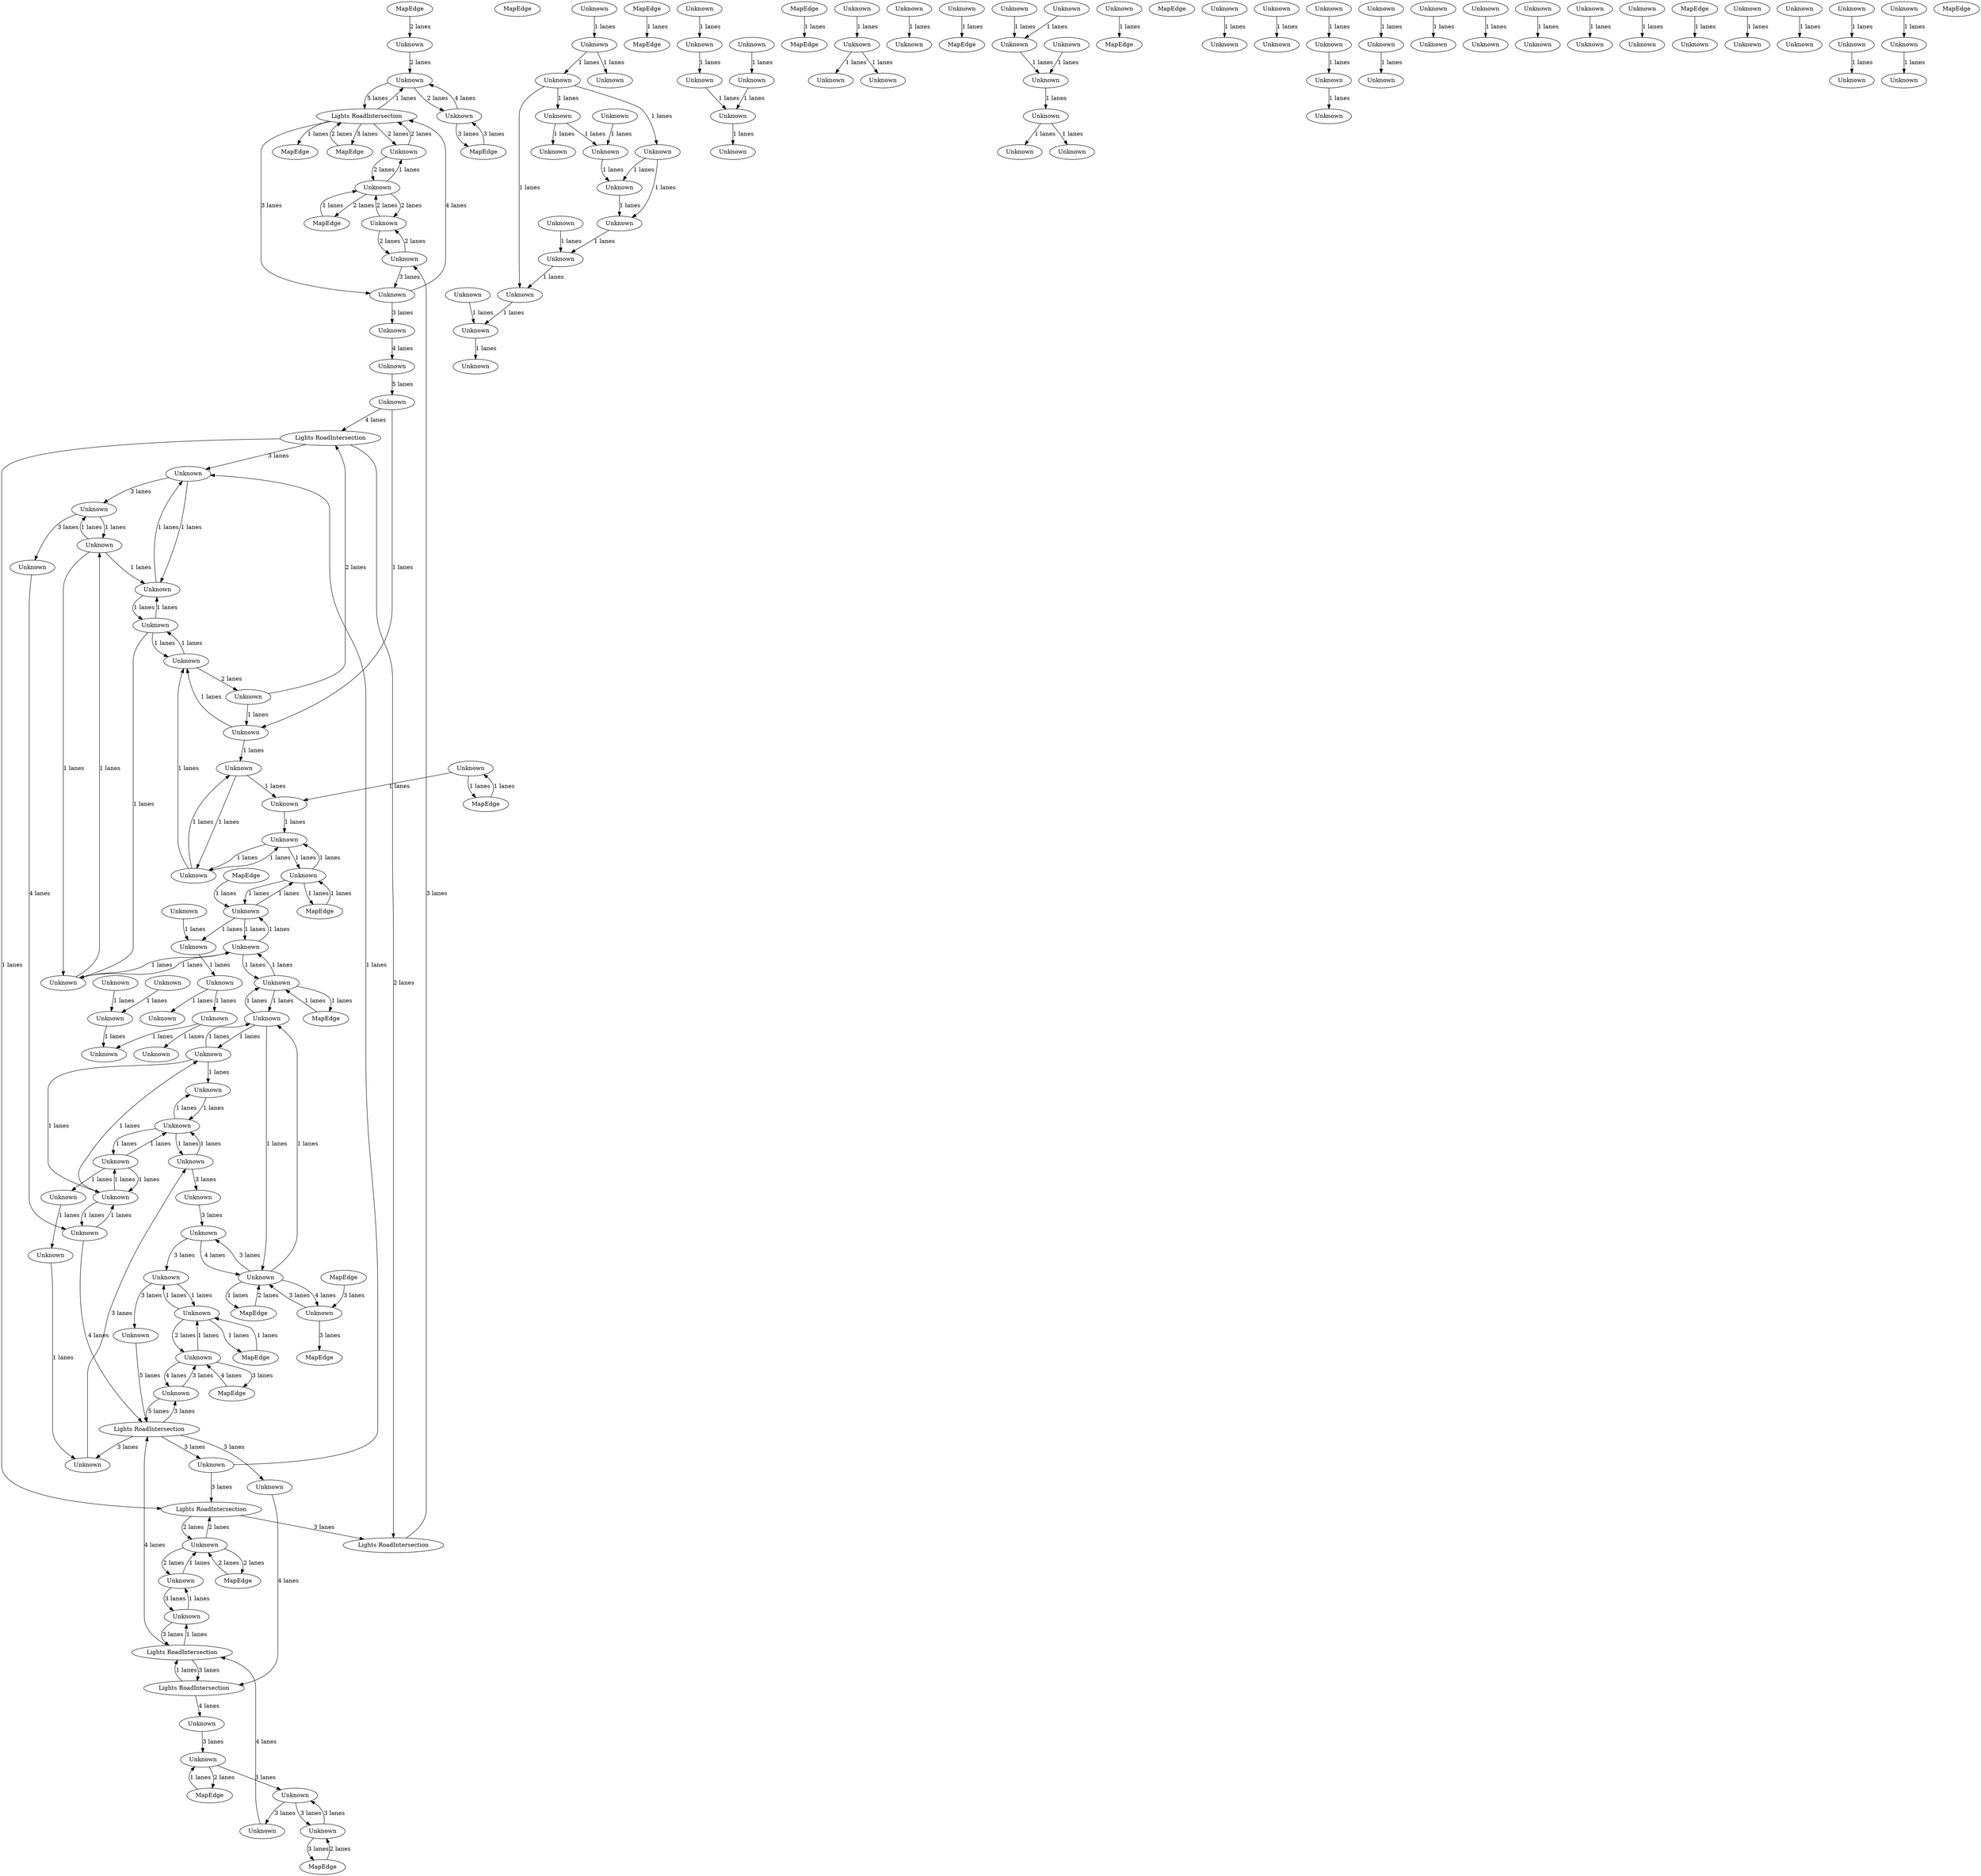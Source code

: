 digraph {
    0 [ label = "MapEdge" ]
    1 [ label = "MapEdge" ]
    2 [ label = "Lights RoadIntersection" ]
    3 [ label = "Unknown" ]
    4 [ label = "MapEdge" ]
    5 [ label = "Unknown" ]
    6 [ label = "Unknown" ]
    7 [ label = "Lights RoadIntersection" ]
    8 [ label = "Unknown" ]
    9 [ label = "MapEdge" ]
    10 [ label = "Unknown" ]
    11 [ label = "Unknown" ]
    12 [ label = "Unknown" ]
    13 [ label = "Unknown" ]
    14 [ label = "Unknown" ]
    15 [ label = "Unknown" ]
    16 [ label = "MapEdge" ]
    17 [ label = "MapEdge" ]
    18 [ label = "MapEdge" ]
    19 [ label = "Unknown" ]
    20 [ label = "Unknown" ]
    21 [ label = "Unknown" ]
    22 [ label = "Unknown" ]
    23 [ label = "Unknown" ]
    24 [ label = "MapEdge" ]
    25 [ label = "Unknown" ]
    26 [ label = "Unknown" ]
    27 [ label = "Unknown" ]
    28 [ label = "Unknown" ]
    29 [ label = "Unknown" ]
    30 [ label = "Unknown" ]
    31 [ label = "Unknown" ]
    32 [ label = "MapEdge" ]
    33 [ label = "MapEdge" ]
    34 [ label = "Unknown" ]
    35 [ label = "Unknown" ]
    36 [ label = "Unknown" ]
    37 [ label = "MapEdge" ]
    38 [ label = "Unknown" ]
    39 [ label = "Unknown" ]
    40 [ label = "Unknown" ]
    41 [ label = "Unknown" ]
    42 [ label = "Unknown" ]
    43 [ label = "Lights RoadIntersection" ]
    44 [ label = "MapEdge" ]
    45 [ label = "Unknown" ]
    46 [ label = "Unknown" ]
    47 [ label = "Unknown" ]
    48 [ label = "Unknown" ]
    49 [ label = "Unknown" ]
    50 [ label = "Unknown" ]
    51 [ label = "Unknown" ]
    52 [ label = "Unknown" ]
    53 [ label = "Unknown" ]
    54 [ label = "Unknown" ]
    55 [ label = "Unknown" ]
    56 [ label = "MapEdge" ]
    57 [ label = "MapEdge" ]
    58 [ label = "Unknown" ]
    59 [ label = "Unknown" ]
    60 [ label = "MapEdge" ]
    61 [ label = "Unknown" ]
    62 [ label = "Unknown" ]
    63 [ label = "Unknown" ]
    64 [ label = "Unknown" ]
    65 [ label = "Unknown" ]
    66 [ label = "Unknown" ]
    67 [ label = "Unknown" ]
    68 [ label = "Unknown" ]
    69 [ label = "Unknown" ]
    70 [ label = "Unknown" ]
    71 [ label = "Unknown" ]
    72 [ label = "Unknown" ]
    73 [ label = "Unknown" ]
    74 [ label = "Unknown" ]
    75 [ label = "Unknown" ]
    76 [ label = "Unknown" ]
    77 [ label = "Unknown" ]
    78 [ label = "MapEdge" ]
    79 [ label = "Unknown" ]
    80 [ label = "Unknown" ]
    81 [ label = "MapEdge" ]
    82 [ label = "Unknown" ]
    83 [ label = "MapEdge" ]
    84 [ label = "Unknown" ]
    85 [ label = "MapEdge" ]
    86 [ label = "MapEdge" ]
    87 [ label = "Unknown" ]
    88 [ label = "Unknown" ]
    89 [ label = "Unknown" ]
    90 [ label = "Unknown" ]
    91 [ label = "Unknown" ]
    92 [ label = "Lights RoadIntersection" ]
    93 [ label = "MapEdge" ]
    94 [ label = "Unknown" ]
    95 [ label = "Unknown" ]
    96 [ label = "Unknown" ]
    97 [ label = "Unknown" ]
    98 [ label = "Unknown" ]
    99 [ label = "Unknown" ]
    100 [ label = "Unknown" ]
    101 [ label = "Unknown" ]
    102 [ label = "Unknown" ]
    103 [ label = "MapEdge" ]
    104 [ label = "Unknown" ]
    105 [ label = "Unknown" ]
    106 [ label = "MapEdge" ]
    107 [ label = "Unknown" ]
    108 [ label = "Unknown" ]
    109 [ label = "MapEdge" ]
    110 [ label = "Unknown" ]
    111 [ label = "Unknown" ]
    112 [ label = "Unknown" ]
    113 [ label = "Unknown" ]
    114 [ label = "Unknown" ]
    115 [ label = "MapEdge" ]
    116 [ label = "Unknown" ]
    117 [ label = "Lights RoadIntersection" ]
    118 [ label = "Lights RoadIntersection" ]
    119 [ label = "Unknown" ]
    120 [ label = "Unknown" ]
    121 [ label = "Unknown" ]
    122 [ label = "Unknown" ]
    123 [ label = "Unknown" ]
    124 [ label = "Unknown" ]
    125 [ label = "Unknown" ]
    126 [ label = "Unknown" ]
    127 [ label = "Unknown" ]
    128 [ label = "Unknown" ]
    129 [ label = "Unknown" ]
    130 [ label = "Unknown" ]
    131 [ label = "Unknown" ]
    132 [ label = "Unknown" ]
    133 [ label = "Unknown" ]
    134 [ label = "Unknown" ]
    135 [ label = "Unknown" ]
    136 [ label = "Unknown" ]
    137 [ label = "Unknown" ]
    138 [ label = "Unknown" ]
    139 [ label = "Unknown" ]
    140 [ label = "Unknown" ]
    141 [ label = "Unknown" ]
    142 [ label = "Unknown" ]
    143 [ label = "Unknown" ]
    144 [ label = "Unknown" ]
    145 [ label = "Unknown" ]
    146 [ label = "Unknown" ]
    147 [ label = "Unknown" ]
    148 [ label = "Unknown" ]
    149 [ label = "Unknown" ]
    150 [ label = "Unknown" ]
    151 [ label = "Unknown" ]
    152 [ label = "Unknown" ]
    153 [ label = "Unknown" ]
    154 [ label = "Lights RoadIntersection" ]
    155 [ label = "Unknown" ]
    156 [ label = "Unknown" ]
    157 [ label = "Unknown" ]
    158 [ label = "Unknown" ]
    159 [ label = "MapEdge" ]
    160 [ label = "Unknown" ]
    161 [ label = "Unknown" ]
    162 [ label = "Unknown" ]
    163 [ label = "Unknown" ]
    164 [ label = "Unknown" ]
    165 [ label = "Unknown" ]
    166 [ label = "Unknown" ]
    167 [ label = "Unknown" ]
    168 [ label = "Unknown" ]
    169 [ label = "Unknown" ]
    170 [ label = "Unknown" ]
    171 [ label = "Unknown" ]
    172 [ label = "Unknown" ]
    173 [ label = "Unknown" ]
    174 [ label = "Unknown" ]
    175 [ label = "MapEdge" ]
    7 -> 43 [ label = "1 lanes" ]
    3 -> 81 [ label = "2 lanes" ]
    81 -> 3 [ label = "1 lanes" ]
    8 -> 6 [ label = "2 lanes" ]
    6 -> 8 [ label = "2 lanes" ]
    2 -> 9 [ label = "1 lanes" ]
    8 -> 32 [ label = "2 lanes" ]
    32 -> 8 [ label = "1 lanes" ]
    71 -> 8 [ label = "2 lanes" ]
    8 -> 71 [ label = "1 lanes" ]
    0 -> 34 [ label = "2 lanes" ]
    73 -> 72 [ label = "1 lanes" ]
    72 -> 73 [ label = "3 lanes" ]
    13 -> 66 [ label = "1 lanes" ]
    66 -> 13 [ label = "1 lanes" ]
    66 -> 67 [ label = "1 lanes" ]
    67 -> 66 [ label = "1 lanes" ]
    11 -> 17 [ label = "2 lanes" ]
    17 -> 11 [ label = "2 lanes" ]
    19 -> 64 [ label = "1 lanes" ]
    20 -> 19 [ label = "1 lanes" ]
    18 -> 20 [ label = "1 lanes" ]
    20 -> 18 [ label = "1 lanes" ]
    63 -> 13 [ label = "1 lanes" ]
    21 -> 120 [ label = "1 lanes" ]
    120 -> 62 [ label = "1 lanes" ]
    23 -> 36 [ label = "1 lanes" ]
    36 -> 23 [ label = "1 lanes" ]
    36 -> 108 [ label = "1 lanes" ]
    108 -> 36 [ label = "1 lanes" ]
    23 -> 67 [ label = "1 lanes" ]
    66 -> 36 [ label = "1 lanes" ]
    108 -> 112 [ label = "1 lanes" ]
    112 -> 108 [ label = "1 lanes" ]
    112 -> 68 [ label = "1 lanes" ]
    68 -> 112 [ label = "1 lanes" ]
    26 -> 27 [ label = "1 lanes" ]
    27 -> 26 [ label = "1 lanes" ]
    27 -> 31 [ label = "1 lanes" ]
    31 -> 27 [ label = "1 lanes" ]
    31 -> 65 [ label = "1 lanes" ]
    65 -> 31 [ label = "1 lanes" ]
    28 -> 26 [ label = "1 lanes" ]
    31 -> 29 [ label = "1 lanes" ]
    29 -> 30 [ label = "1 lanes" ]
    30 -> 77 [ label = "1 lanes" ]
    90 -> 25 [ label = "3 lanes" ]
    63 -> 64 [ label = "1 lanes" ]
    64 -> 63 [ label = "1 lanes" ]
    64 -> 68 [ label = "1 lanes" ]
    68 -> 64 [ label = "1 lanes" ]
    68 -> 33 [ label = "1 lanes" ]
    33 -> 68 [ label = "1 lanes" ]
    2 -> 1 [ label = "3 lanes" ]
    1 -> 2 [ label = "2 lanes" ]
    10 -> 2 [ label = "5 lanes" ]
    2 -> 10 [ label = "1 lanes" ]
    38 -> 53 [ label = "3 lanes" ]
    53 -> 38 [ label = "3 lanes" ]
    39 -> 58 [ label = "3 lanes" ]
    58 -> 39 [ label = "4 lanes" ]
    58 -> 25 [ label = "3 lanes" ]
    25 -> 58 [ label = "4 lanes" ]
    151 -> 70 [ label = "1 lanes" ]
    43 -> 11 [ label = "2 lanes" ]
    11 -> 43 [ label = "2 lanes" ]
    82 -> 79 [ label = "3 lanes" ]
    79 -> 82 [ label = "4 lanes" ]
    40 -> 43 [ label = "3 lanes" ]
    41 -> 42 [ label = "3 lanes" ]
    43 -> 154 [ label = "3 lanes" ]
    92 -> 40 [ label = "3 lanes" ]
    154 -> 41 [ label = "3 lanes" ]
    41 -> 6 [ label = "2 lanes" ]
    6 -> 41 [ label = "2 lanes" ]
    40 -> 14 [ label = "1 lanes" ]
    100 -> 96 [ label = "1 lanes" ]
    124 -> 48 [ label = "1 lanes" ]
    50 -> 51 [ label = "1 lanes" ]
    52 -> 51 [ label = "1 lanes" ]
    37 -> 59 [ label = "3 lanes" ]
    59 -> 37 [ label = "3 lanes" ]
    3 -> 38 [ label = "3 lanes" ]
    75 -> 3 [ label = "3 lanes" ]
    53 -> 4 [ label = "3 lanes" ]
    4 -> 53 [ label = "2 lanes" ]
    79 -> 55 [ label = "1 lanes" ]
    55 -> 79 [ label = "2 lanes" ]
    44 -> 39 [ label = "3 lanes" ]
    59 -> 10 [ label = "4 lanes" ]
    10 -> 59 [ label = "2 lanes" ]
    42 -> 2 [ label = "4 lanes" ]
    2 -> 42 [ label = "3 lanes" ]
    34 -> 10 [ label = "2 lanes" ]
    153 -> 92 [ label = "5 lanes" ]
    92 -> 74 [ label = "3 lanes" ]
    39 -> 60 [ label = "3 lanes" ]
    25 -> 54 [ label = "3 lanes" ]
    38 -> 76 [ label = "3 lanes" ]
    61 -> 119 [ label = "5 lanes" ]
    7 -> 14 [ label = "3 lanes" ]
    14 -> 22 [ label = "3 lanes" ]
    22 -> 35 [ label = "3 lanes" ]
    42 -> 5 [ label = "3 lanes" ]
    15 -> 92 [ label = "4 lanes" ]
    35 -> 15 [ label = "4 lanes" ]
    152 -> 12 [ label = "1 lanes" ]
    69 -> 152 [ label = "1 lanes" ]
    22 -> 23 [ label = "1 lanes" ]
    23 -> 22 [ label = "1 lanes" ]
    67 -> 14 [ label = "1 lanes" ]
    14 -> 67 [ label = "1 lanes" ]
    13 -> 21 [ label = "2 lanes" ]
    21 -> 7 [ label = "2 lanes" ]
    7 -> 154 [ label = "2 lanes" ]
    2 -> 71 [ label = "2 lanes" ]
    71 -> 2 [ label = "2 lanes" ]
    72 -> 11 [ label = "1 lanes" ]
    11 -> 72 [ label = "2 lanes" ]
    117 -> 118 [ label = "1 lanes" ]
    118 -> 117 [ label = "3 lanes" ]
    118 -> 73 [ label = "1 lanes" ]
    73 -> 118 [ label = "3 lanes" ]
    74 -> 117 [ label = "4 lanes" ]
    117 -> 75 [ label = "4 lanes" ]
    148 -> 80 [ label = "1 lanes" ]
    55 -> 54 [ label = "1 lanes" ]
    54 -> 55 [ label = "1 lanes" ]
    83 -> 55 [ label = "1 lanes" ]
    55 -> 83 [ label = "1 lanes" ]
    62 -> 63 [ label = "1 lanes" ]
    63 -> 62 [ label = "1 lanes" ]
    27 -> 91 [ label = "1 lanes" ]
    91 -> 27 [ label = "1 lanes" ]
    79 -> 78 [ label = "3 lanes" ]
    78 -> 79 [ label = "4 lanes" ]
    57 -> 56 [ label = "1 lanes" ]
    85 -> 86 [ label = "1 lanes" ]
    76 -> 118 [ label = "4 lanes" ]
    118 -> 92 [ label = "4 lanes" ]
    84 -> 152 [ label = "1 lanes" ]
    46 -> 52 [ label = "1 lanes" ]
    77 -> 91 [ label = "3 lanes" ]
    91 -> 90 [ label = "3 lanes" ]
    92 -> 77 [ label = "3 lanes" ]
    92 -> 82 [ label = "3 lanes" ]
    82 -> 92 [ label = "5 lanes" ]
    58 -> 93 [ label = "1 lanes" ]
    93 -> 58 [ label = "2 lanes" ]
    95 -> 94 [ label = "1 lanes" ]
    97 -> 96 [ label = "1 lanes" ]
    99 -> 98 [ label = "1 lanes" ]
    46 -> 100 [ label = "1 lanes" ]
    99 -> 46 [ label = "1 lanes" ]
    89 -> 103 [ label = "1 lanes" ]
    88 -> 102 [ label = "1 lanes" ]
    110 -> 106 [ label = "1 lanes" ]
    107 -> 24 [ label = "1 lanes" ]
    24 -> 107 [ label = "1 lanes" ]
    15 -> 65 [ label = "1 lanes" ]
    65 -> 15 [ label = "1 lanes" ]
    28 -> 173 [ label = "1 lanes" ]
    173 -> 28 [ label = "1 lanes" ]
    65 -> 28 [ label = "1 lanes" ]
    28 -> 65 [ label = "1 lanes" ]
    58 -> 173 [ label = "1 lanes" ]
    173 -> 58 [ label = "1 lanes" ]
    107 -> 108 [ label = "1 lanes" ]
    108 -> 107 [ label = "1 lanes" ]
    173 -> 107 [ label = "1 lanes" ]
    107 -> 173 [ label = "1 lanes" ]
    114 -> 113 [ label = "1 lanes" ]
    116 -> 114 [ label = "1 lanes" ]
    111 -> 174 [ label = "1 lanes" ]
    114 -> 12 [ label = "1 lanes" ]
    115 -> 112 [ label = "1 lanes" ]
    174 -> 116 [ label = "1 lanes" ]
    112 -> 174 [ label = "1 lanes" ]
    62 -> 19 [ label = "1 lanes" ]
    119 -> 120 [ label = "1 lanes" ]
    120 -> 13 [ label = "1 lanes" ]
    123 -> 122 [ label = "1 lanes" ]
    80 -> 125 [ label = "1 lanes" ]
    96 -> 101 [ label = "1 lanes" ]
    47 -> 99 [ label = "1 lanes" ]
    52 -> 45 [ label = "1 lanes" ]
    51 -> 49 [ label = "1 lanes" ]
    49 -> 94 [ label = "1 lanes" ]
    46 -> 95 [ label = "1 lanes" ]
    95 -> 49 [ label = "1 lanes" ]
    94 -> 48 [ label = "1 lanes" ]
    48 -> 100 [ label = "1 lanes" ]
    128 -> 127 [ label = "1 lanes" ]
    127 -> 126 [ label = "1 lanes" ]
    129 -> 128 [ label = "1 lanes" ]
    131 -> 130 [ label = "1 lanes" ]
    135 -> 131 [ label = "1 lanes" ]
    133 -> 132 [ label = "1 lanes" ]
    116 -> 134 [ label = "1 lanes" ]
    5 -> 61 [ label = "4 lanes" ]
    119 -> 7 [ label = "4 lanes" ]
    136 -> 104 [ label = "1 lanes" ]
    136 -> 105 [ label = "1 lanes" ]
    147 -> 136 [ label = "1 lanes" ]
    145 -> 137 [ label = "1 lanes" ]
    137 -> 147 [ label = "1 lanes" ]
    140 -> 139 [ label = "1 lanes" ]
    142 -> 141 [ label = "1 lanes" ]
    144 -> 143 [ label = "1 lanes" ]
    138 -> 137 [ label = "1 lanes" ]
    146 -> 147 [ label = "1 lanes" ]
    125 -> 151 [ label = "1 lanes" ]
    149 -> 150 [ label = "1 lanes" ]
    150 -> 151 [ label = "1 lanes" ]
    54 -> 153 [ label = "3 lanes" ]
    156 -> 155 [ label = "1 lanes" ]
    121 -> 157 [ label = "1 lanes" ]
    159 -> 158 [ label = "1 lanes" ]
    161 -> 160 [ label = "1 lanes" ]
    162 -> 163 [ label = "1 lanes" ]
    166 -> 164 [ label = "1 lanes" ]
    165 -> 169 [ label = "1 lanes" ]
    169 -> 168 [ label = "1 lanes" ]
    167 -> 166 [ label = "1 lanes" ]
    171 -> 170 [ label = "1 lanes" ]
    172 -> 171 [ label = "1 lanes" ]
    171 -> 87 [ label = "1 lanes" ]
}
